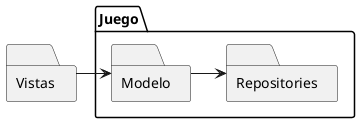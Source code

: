 @startuml

folder "Vistas" as vistas {
}

folder "Juego" {
    folder "Modelo" as modelo {
    }
    folder "Repositories" as repositories {
    }
}

vistas -> modelo
modelo -> repositories

@enduml